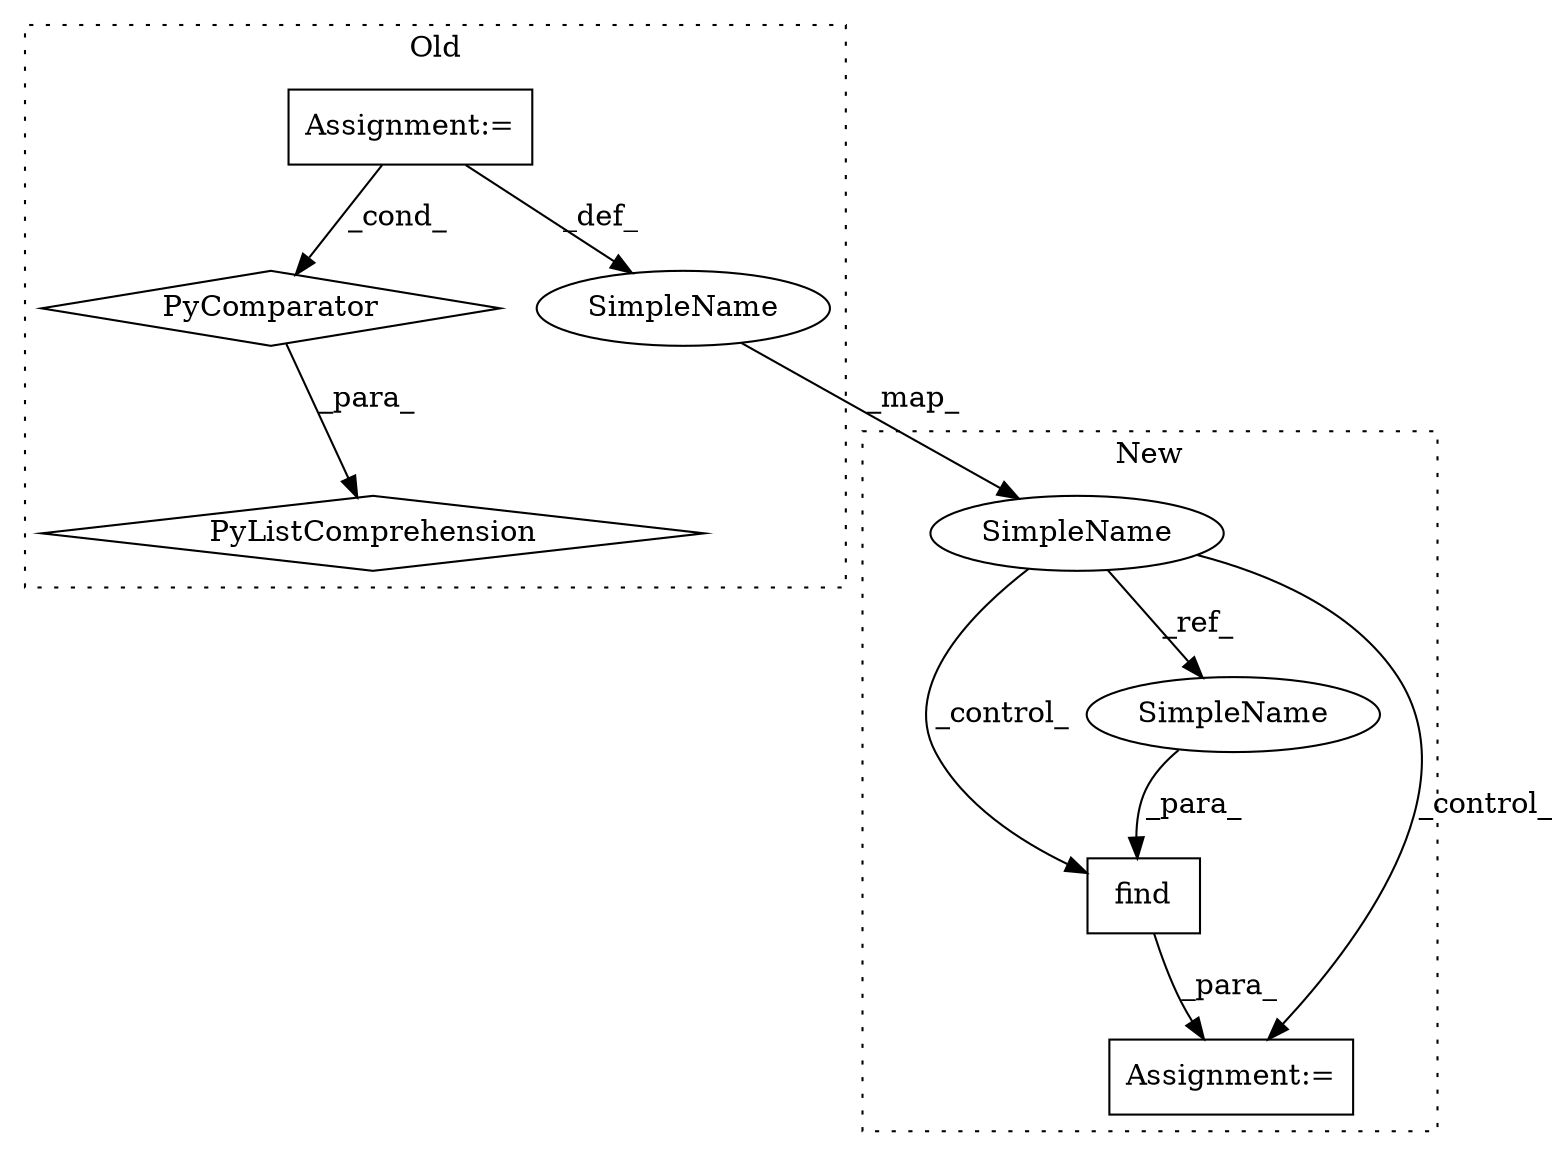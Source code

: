 digraph G {
subgraph cluster0 {
1 [label="PyListComprehension" a="109" s="1559" l="129" shape="diamond"];
3 [label="Assignment:=" a="7" s="1644" l="36" shape="box"];
5 [label="PyComparator" a="113" s="1644" l="36" shape="diamond"];
7 [label="SimpleName" a="42" s="1647" l="5" shape="ellipse"];
label = "Old";
style="dotted";
}
subgraph cluster1 {
2 [label="find" a="32" s="2008,2030" l="5,1" shape="box"];
4 [label="Assignment:=" a="7" s="2049" l="1" shape="box"];
6 [label="SimpleName" a="42" s="1943" l="10" shape="ellipse"];
8 [label="SimpleName" a="42" s="2013" l="10" shape="ellipse"];
label = "New";
style="dotted";
}
2 -> 4 [label="_para_"];
3 -> 7 [label="_def_"];
3 -> 5 [label="_cond_"];
5 -> 1 [label="_para_"];
6 -> 8 [label="_ref_"];
6 -> 2 [label="_control_"];
6 -> 4 [label="_control_"];
7 -> 6 [label="_map_"];
8 -> 2 [label="_para_"];
}